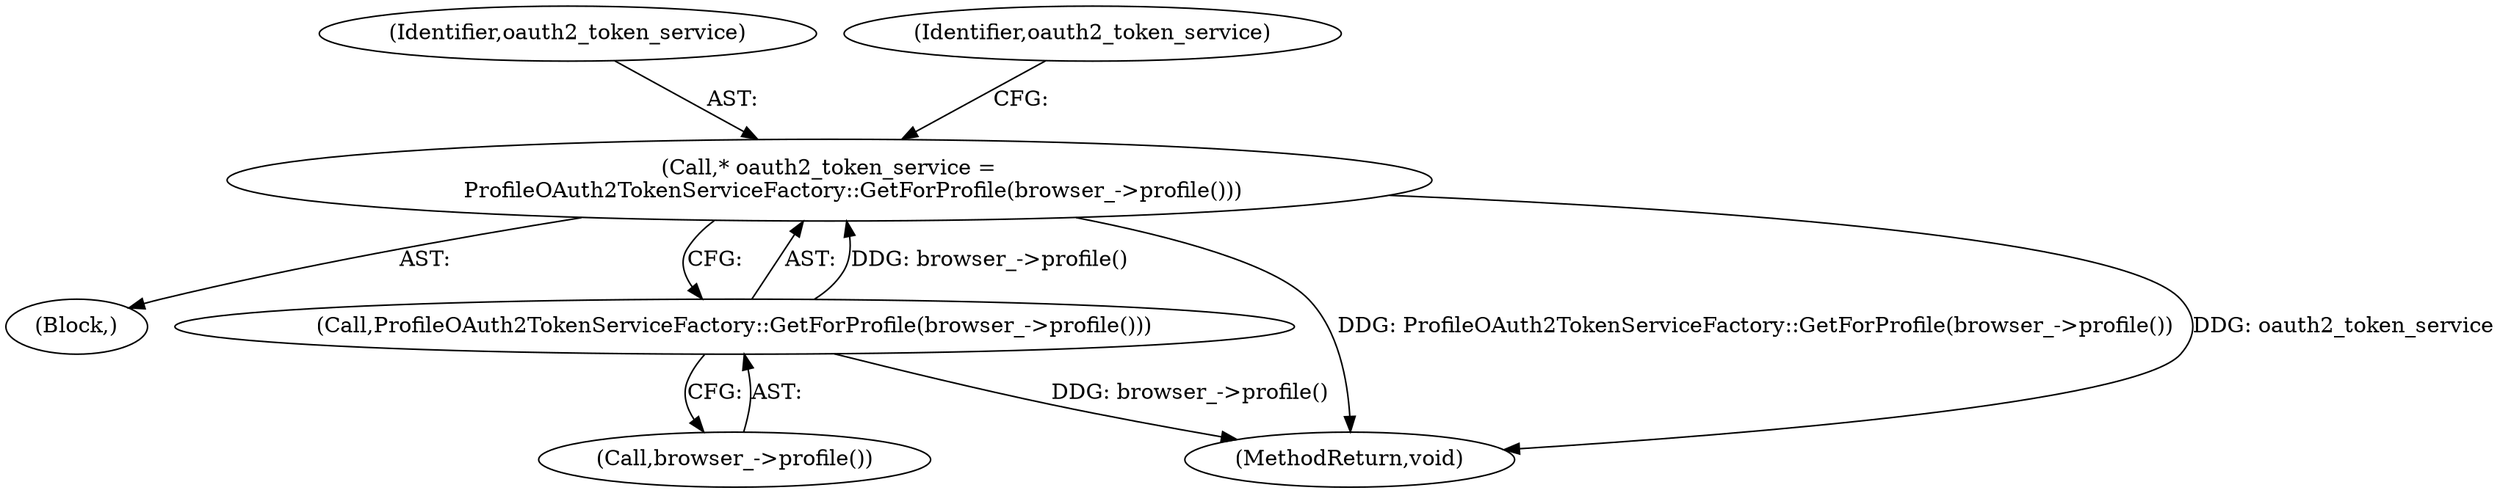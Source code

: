 digraph "0_Chrome_282f53ffdc3b1902da86f6a0791af736837efbf8_3@pointer" {
"1000106" [label="(Call,* oauth2_token_service =\n       ProfileOAuth2TokenServiceFactory::GetForProfile(browser_->profile()))"];
"1000108" [label="(Call,ProfileOAuth2TokenServiceFactory::GetForProfile(browser_->profile()))"];
"1000107" [label="(Identifier,oauth2_token_service)"];
"1000101" [label="(Block,)"];
"1000121" [label="(MethodReturn,void)"];
"1000111" [label="(Identifier,oauth2_token_service)"];
"1000108" [label="(Call,ProfileOAuth2TokenServiceFactory::GetForProfile(browser_->profile()))"];
"1000109" [label="(Call,browser_->profile())"];
"1000106" [label="(Call,* oauth2_token_service =\n       ProfileOAuth2TokenServiceFactory::GetForProfile(browser_->profile()))"];
"1000106" -> "1000101"  [label="AST: "];
"1000106" -> "1000108"  [label="CFG: "];
"1000107" -> "1000106"  [label="AST: "];
"1000108" -> "1000106"  [label="AST: "];
"1000111" -> "1000106"  [label="CFG: "];
"1000106" -> "1000121"  [label="DDG: ProfileOAuth2TokenServiceFactory::GetForProfile(browser_->profile())"];
"1000106" -> "1000121"  [label="DDG: oauth2_token_service"];
"1000108" -> "1000106"  [label="DDG: browser_->profile()"];
"1000108" -> "1000109"  [label="CFG: "];
"1000109" -> "1000108"  [label="AST: "];
"1000108" -> "1000121"  [label="DDG: browser_->profile()"];
}
